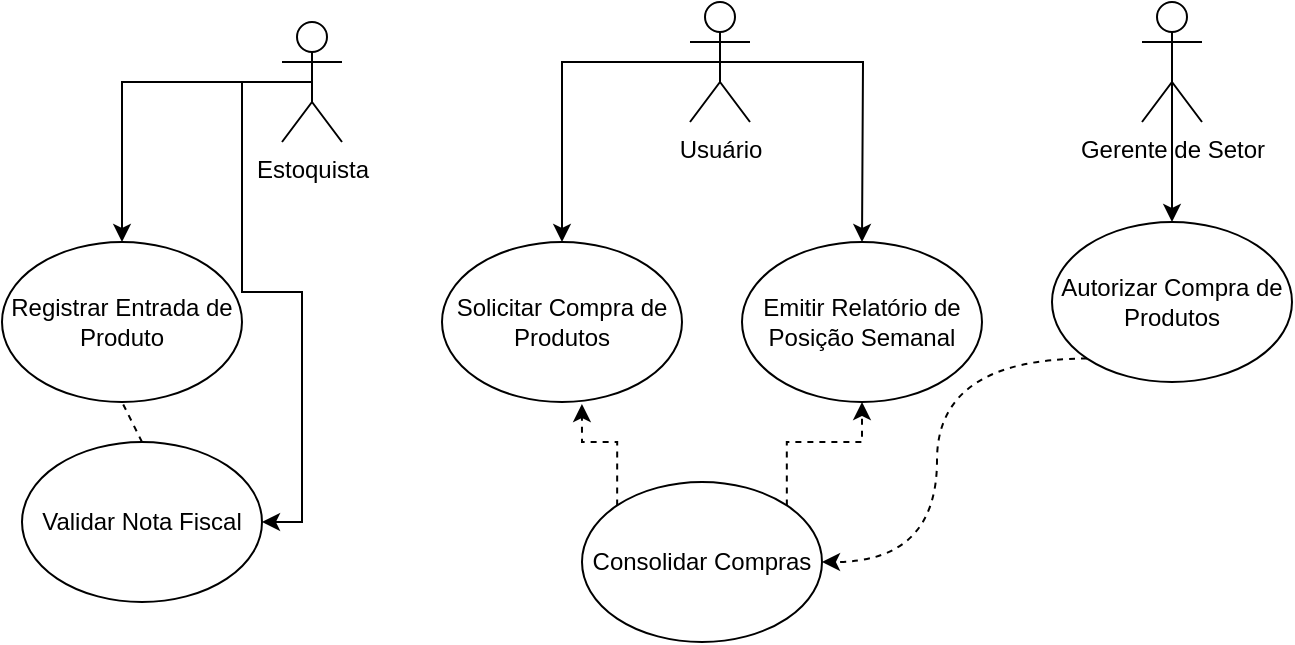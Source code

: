 <mxfile version="24.8.6">
  <diagram id="C5RBs43oDa-KdzZeNtuy" name="Page-1">
    <mxGraphModel dx="1393" dy="796" grid="1" gridSize="10" guides="1" tooltips="1" connect="1" arrows="1" fold="1" page="1" pageScale="1" pageWidth="827" pageHeight="1169" math="0" shadow="0">
      <root>
        <mxCell id="WIyWlLk6GJQsqaUBKTNV-0" />
        <mxCell id="WIyWlLk6GJQsqaUBKTNV-1" parent="WIyWlLk6GJQsqaUBKTNV-0" />
        <mxCell id="fb_G9yq6q-zGA6ELe5B0-9" style="edgeStyle=orthogonalEdgeStyle;rounded=0;orthogonalLoop=1;jettySize=auto;html=1;exitX=0.5;exitY=0.5;exitDx=0;exitDy=0;exitPerimeter=0;jumpStyle=none;" edge="1" parent="WIyWlLk6GJQsqaUBKTNV-1" source="fb_G9yq6q-zGA6ELe5B0-0" target="fb_G9yq6q-zGA6ELe5B0-3">
          <mxGeometry relative="1" as="geometry" />
        </mxCell>
        <mxCell id="fb_G9yq6q-zGA6ELe5B0-17" style="edgeStyle=orthogonalEdgeStyle;rounded=0;orthogonalLoop=1;jettySize=auto;html=1;exitX=0.5;exitY=0.5;exitDx=0;exitDy=0;exitPerimeter=0;entryX=1;entryY=0.5;entryDx=0;entryDy=0;" edge="1" parent="WIyWlLk6GJQsqaUBKTNV-1" source="fb_G9yq6q-zGA6ELe5B0-0" target="fb_G9yq6q-zGA6ELe5B0-4">
          <mxGeometry relative="1" as="geometry" />
        </mxCell>
        <mxCell id="fb_G9yq6q-zGA6ELe5B0-0" value="Estoquista" style="shape=umlActor;verticalLabelPosition=bottom;verticalAlign=top;html=1;outlineConnect=0;" vertex="1" parent="WIyWlLk6GJQsqaUBKTNV-1">
          <mxGeometry x="210" y="60" width="30" height="60" as="geometry" />
        </mxCell>
        <mxCell id="fb_G9yq6q-zGA6ELe5B0-8" style="edgeStyle=orthogonalEdgeStyle;rounded=0;orthogonalLoop=1;jettySize=auto;html=1;exitX=0.5;exitY=0.5;exitDx=0;exitDy=0;exitPerimeter=0;entryX=0.5;entryY=0.5;entryDx=0;entryDy=0;entryPerimeter=0;" edge="1" parent="WIyWlLk6GJQsqaUBKTNV-1" source="fb_G9yq6q-zGA6ELe5B0-1" target="fb_G9yq6q-zGA6ELe5B0-1">
          <mxGeometry relative="1" as="geometry">
            <mxPoint x="500" y="70" as="targetPoint" />
          </mxGeometry>
        </mxCell>
        <mxCell id="fb_G9yq6q-zGA6ELe5B0-22" style="edgeStyle=orthogonalEdgeStyle;rounded=0;orthogonalLoop=1;jettySize=auto;html=1;exitX=0.5;exitY=0.5;exitDx=0;exitDy=0;exitPerimeter=0;entryX=0.5;entryY=0;entryDx=0;entryDy=0;" edge="1" parent="WIyWlLk6GJQsqaUBKTNV-1" source="fb_G9yq6q-zGA6ELe5B0-1" target="fb_G9yq6q-zGA6ELe5B0-6">
          <mxGeometry relative="1" as="geometry" />
        </mxCell>
        <mxCell id="fb_G9yq6q-zGA6ELe5B0-23" style="edgeStyle=orthogonalEdgeStyle;rounded=0;orthogonalLoop=1;jettySize=auto;html=1;exitX=0.5;exitY=0.5;exitDx=0;exitDy=0;exitPerimeter=0;" edge="1" parent="WIyWlLk6GJQsqaUBKTNV-1" source="fb_G9yq6q-zGA6ELe5B0-1">
          <mxGeometry relative="1" as="geometry">
            <mxPoint x="500" y="170" as="targetPoint" />
          </mxGeometry>
        </mxCell>
        <mxCell id="fb_G9yq6q-zGA6ELe5B0-1" value="Usuário" style="shape=umlActor;verticalLabelPosition=bottom;verticalAlign=top;html=1;outlineConnect=0;" vertex="1" parent="WIyWlLk6GJQsqaUBKTNV-1">
          <mxGeometry x="414" y="50" width="30" height="60" as="geometry" />
        </mxCell>
        <mxCell id="fb_G9yq6q-zGA6ELe5B0-14" style="edgeStyle=orthogonalEdgeStyle;rounded=0;orthogonalLoop=1;jettySize=auto;html=1;exitX=0.5;exitY=0.5;exitDx=0;exitDy=0;exitPerimeter=0;entryX=0.5;entryY=0;entryDx=0;entryDy=0;" edge="1" parent="WIyWlLk6GJQsqaUBKTNV-1" source="fb_G9yq6q-zGA6ELe5B0-2" target="fb_G9yq6q-zGA6ELe5B0-7">
          <mxGeometry relative="1" as="geometry" />
        </mxCell>
        <mxCell id="fb_G9yq6q-zGA6ELe5B0-2" value="Gerente de Setor&lt;div&gt;&lt;br&gt;&lt;/div&gt;" style="shape=umlActor;verticalLabelPosition=bottom;verticalAlign=top;html=1;outlineConnect=0;" vertex="1" parent="WIyWlLk6GJQsqaUBKTNV-1">
          <mxGeometry x="640" y="50" width="30" height="60" as="geometry" />
        </mxCell>
        <mxCell id="fb_G9yq6q-zGA6ELe5B0-3" value="Registrar Entrada de Produto" style="ellipse;whiteSpace=wrap;html=1;" vertex="1" parent="WIyWlLk6GJQsqaUBKTNV-1">
          <mxGeometry x="70" y="170" width="120" height="80" as="geometry" />
        </mxCell>
        <mxCell id="fb_G9yq6q-zGA6ELe5B0-4" value="Validar Nota Fiscal" style="ellipse;whiteSpace=wrap;html=1;" vertex="1" parent="WIyWlLk6GJQsqaUBKTNV-1">
          <mxGeometry x="80" y="270" width="120" height="80" as="geometry" />
        </mxCell>
        <mxCell id="fb_G9yq6q-zGA6ELe5B0-5" value="Emitir Relatório de Posição Semanal" style="ellipse;whiteSpace=wrap;html=1;" vertex="1" parent="WIyWlLk6GJQsqaUBKTNV-1">
          <mxGeometry x="440" y="170" width="120" height="80" as="geometry" />
        </mxCell>
        <mxCell id="fb_G9yq6q-zGA6ELe5B0-6" value="Solicitar Compra de Produtos" style="ellipse;whiteSpace=wrap;html=1;" vertex="1" parent="WIyWlLk6GJQsqaUBKTNV-1">
          <mxGeometry x="290" y="170" width="120" height="80" as="geometry" />
        </mxCell>
        <mxCell id="fb_G9yq6q-zGA6ELe5B0-26" style="edgeStyle=orthogonalEdgeStyle;rounded=0;orthogonalLoop=1;jettySize=auto;html=1;exitX=0;exitY=1;exitDx=0;exitDy=0;entryX=1;entryY=0.5;entryDx=0;entryDy=0;dashed=1;curved=1;" edge="1" parent="WIyWlLk6GJQsqaUBKTNV-1" source="fb_G9yq6q-zGA6ELe5B0-7" target="fb_G9yq6q-zGA6ELe5B0-11">
          <mxGeometry relative="1" as="geometry" />
        </mxCell>
        <mxCell id="fb_G9yq6q-zGA6ELe5B0-7" value="Autorizar Compra de Produtos" style="ellipse;whiteSpace=wrap;html=1;" vertex="1" parent="WIyWlLk6GJQsqaUBKTNV-1">
          <mxGeometry x="595" y="160" width="120" height="80" as="geometry" />
        </mxCell>
        <mxCell id="fb_G9yq6q-zGA6ELe5B0-25" style="edgeStyle=orthogonalEdgeStyle;rounded=0;orthogonalLoop=1;jettySize=auto;html=1;exitX=1;exitY=0;exitDx=0;exitDy=0;entryX=0.5;entryY=1;entryDx=0;entryDy=0;dashed=1;" edge="1" parent="WIyWlLk6GJQsqaUBKTNV-1" source="fb_G9yq6q-zGA6ELe5B0-11" target="fb_G9yq6q-zGA6ELe5B0-5">
          <mxGeometry relative="1" as="geometry" />
        </mxCell>
        <mxCell id="fb_G9yq6q-zGA6ELe5B0-11" value="Consolidar Compras" style="ellipse;whiteSpace=wrap;html=1;" vertex="1" parent="WIyWlLk6GJQsqaUBKTNV-1">
          <mxGeometry x="360" y="290" width="120" height="80" as="geometry" />
        </mxCell>
        <mxCell id="fb_G9yq6q-zGA6ELe5B0-12" value="" style="endArrow=none;dashed=1;html=1;rounded=0;entryX=0.5;entryY=1;entryDx=0;entryDy=0;exitX=0.5;exitY=0;exitDx=0;exitDy=0;" edge="1" parent="WIyWlLk6GJQsqaUBKTNV-1" source="fb_G9yq6q-zGA6ELe5B0-4" target="fb_G9yq6q-zGA6ELe5B0-3">
          <mxGeometry width="50" height="50" relative="1" as="geometry">
            <mxPoint x="180" y="260" as="sourcePoint" />
            <mxPoint x="440" y="280" as="targetPoint" />
          </mxGeometry>
        </mxCell>
        <mxCell id="fb_G9yq6q-zGA6ELe5B0-24" style="edgeStyle=orthogonalEdgeStyle;rounded=0;orthogonalLoop=1;jettySize=auto;html=1;exitX=0;exitY=0;exitDx=0;exitDy=0;entryX=0.583;entryY=1.013;entryDx=0;entryDy=0;entryPerimeter=0;dashed=1;" edge="1" parent="WIyWlLk6GJQsqaUBKTNV-1" source="fb_G9yq6q-zGA6ELe5B0-11" target="fb_G9yq6q-zGA6ELe5B0-6">
          <mxGeometry relative="1" as="geometry" />
        </mxCell>
      </root>
    </mxGraphModel>
  </diagram>
</mxfile>
